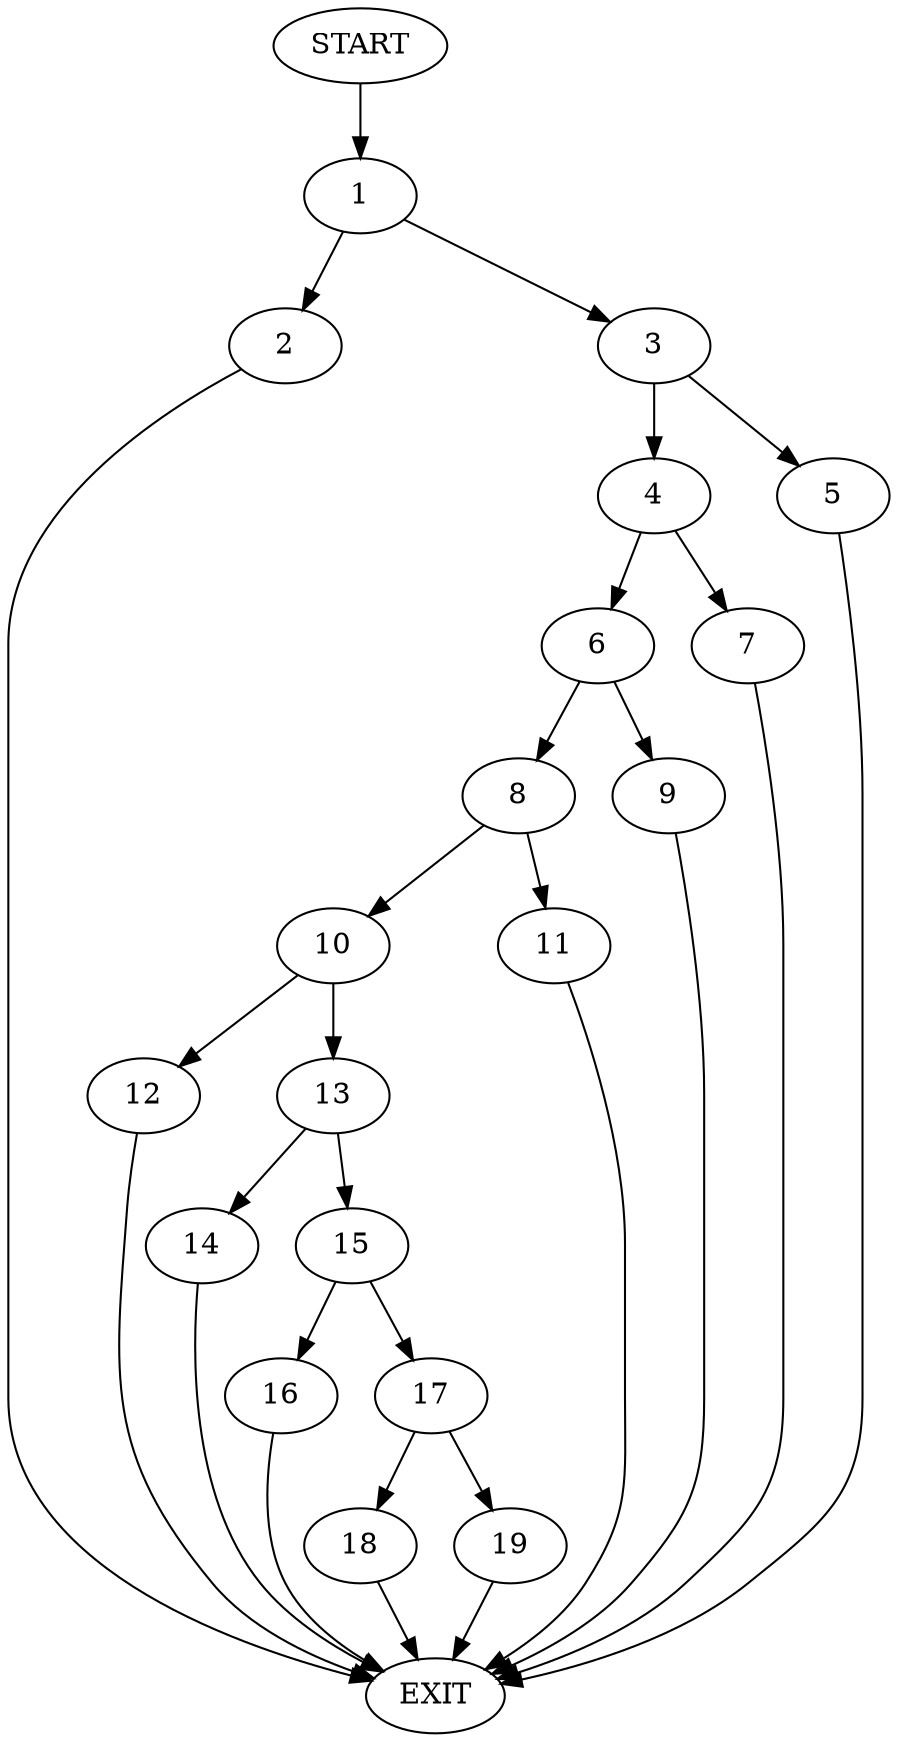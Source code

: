 digraph {
0 [label="START"]
20 [label="EXIT"]
0 -> 1
1 -> 2
1 -> 3
2 -> 20
3 -> 4
3 -> 5
4 -> 6
4 -> 7
5 -> 20
6 -> 8
6 -> 9
7 -> 20
8 -> 10
8 -> 11
9 -> 20
11 -> 20
10 -> 12
10 -> 13
13 -> 14
13 -> 15
12 -> 20
15 -> 16
15 -> 17
14 -> 20
16 -> 20
17 -> 18
17 -> 19
18 -> 20
19 -> 20
}
